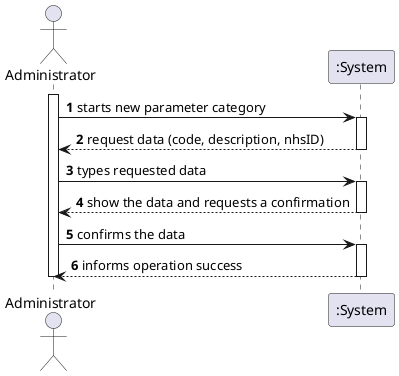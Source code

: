 @startuml
'https://plantuml.com/sequence-diagram

autonumber

actor "Administrator" as OE
activate OE

OE -> ":System" : starts new parameter category
activate ":System"
":System" --> OE : request data (code, description, nhsID)
deactivate ":System"

OE -> ":System" : types requested data
activate ":System"
":System" --> OE : show the data and requests a confirmation
deactivate ":System"

OE -> ":System" : confirms the data
activate ":System"
":System" --> OE : informs operation success
deactivate ":System"


deactivate OE

@enduml
